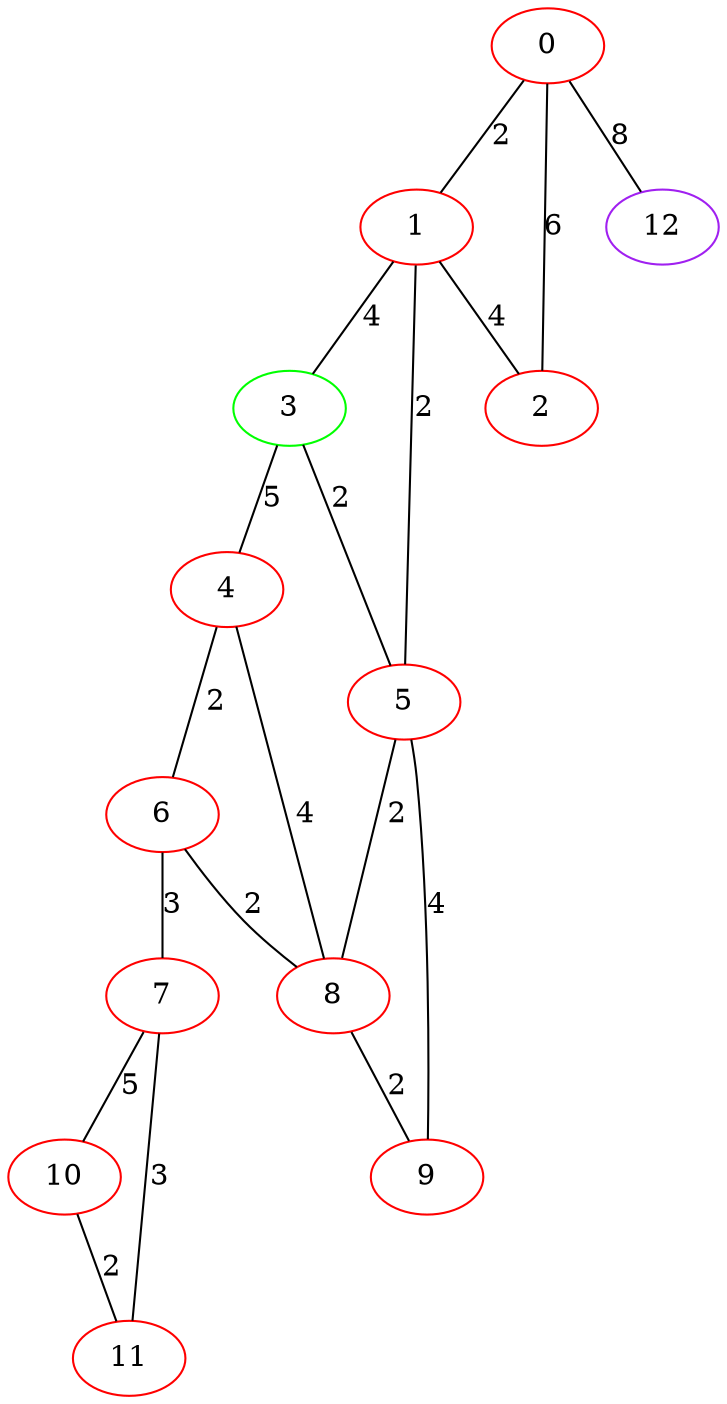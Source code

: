 graph "" {
0 [color=red, weight=1];
1 [color=red, weight=1];
2 [color=red, weight=1];
3 [color=green, weight=2];
4 [color=red, weight=1];
5 [color=red, weight=1];
6 [color=red, weight=1];
7 [color=red, weight=1];
8 [color=red, weight=1];
9 [color=red, weight=1];
10 [color=red, weight=1];
11 [color=red, weight=1];
12 [color=purple, weight=4];
0 -- 1  [key=0, label=2];
0 -- 2  [key=0, label=6];
0 -- 12  [key=0, label=8];
1 -- 2  [key=0, label=4];
1 -- 3  [key=0, label=4];
1 -- 5  [key=0, label=2];
3 -- 4  [key=0, label=5];
3 -- 5  [key=0, label=2];
4 -- 8  [key=0, label=4];
4 -- 6  [key=0, label=2];
5 -- 8  [key=0, label=2];
5 -- 9  [key=0, label=4];
6 -- 8  [key=0, label=2];
6 -- 7  [key=0, label=3];
7 -- 10  [key=0, label=5];
7 -- 11  [key=0, label=3];
8 -- 9  [key=0, label=2];
10 -- 11  [key=0, label=2];
}

